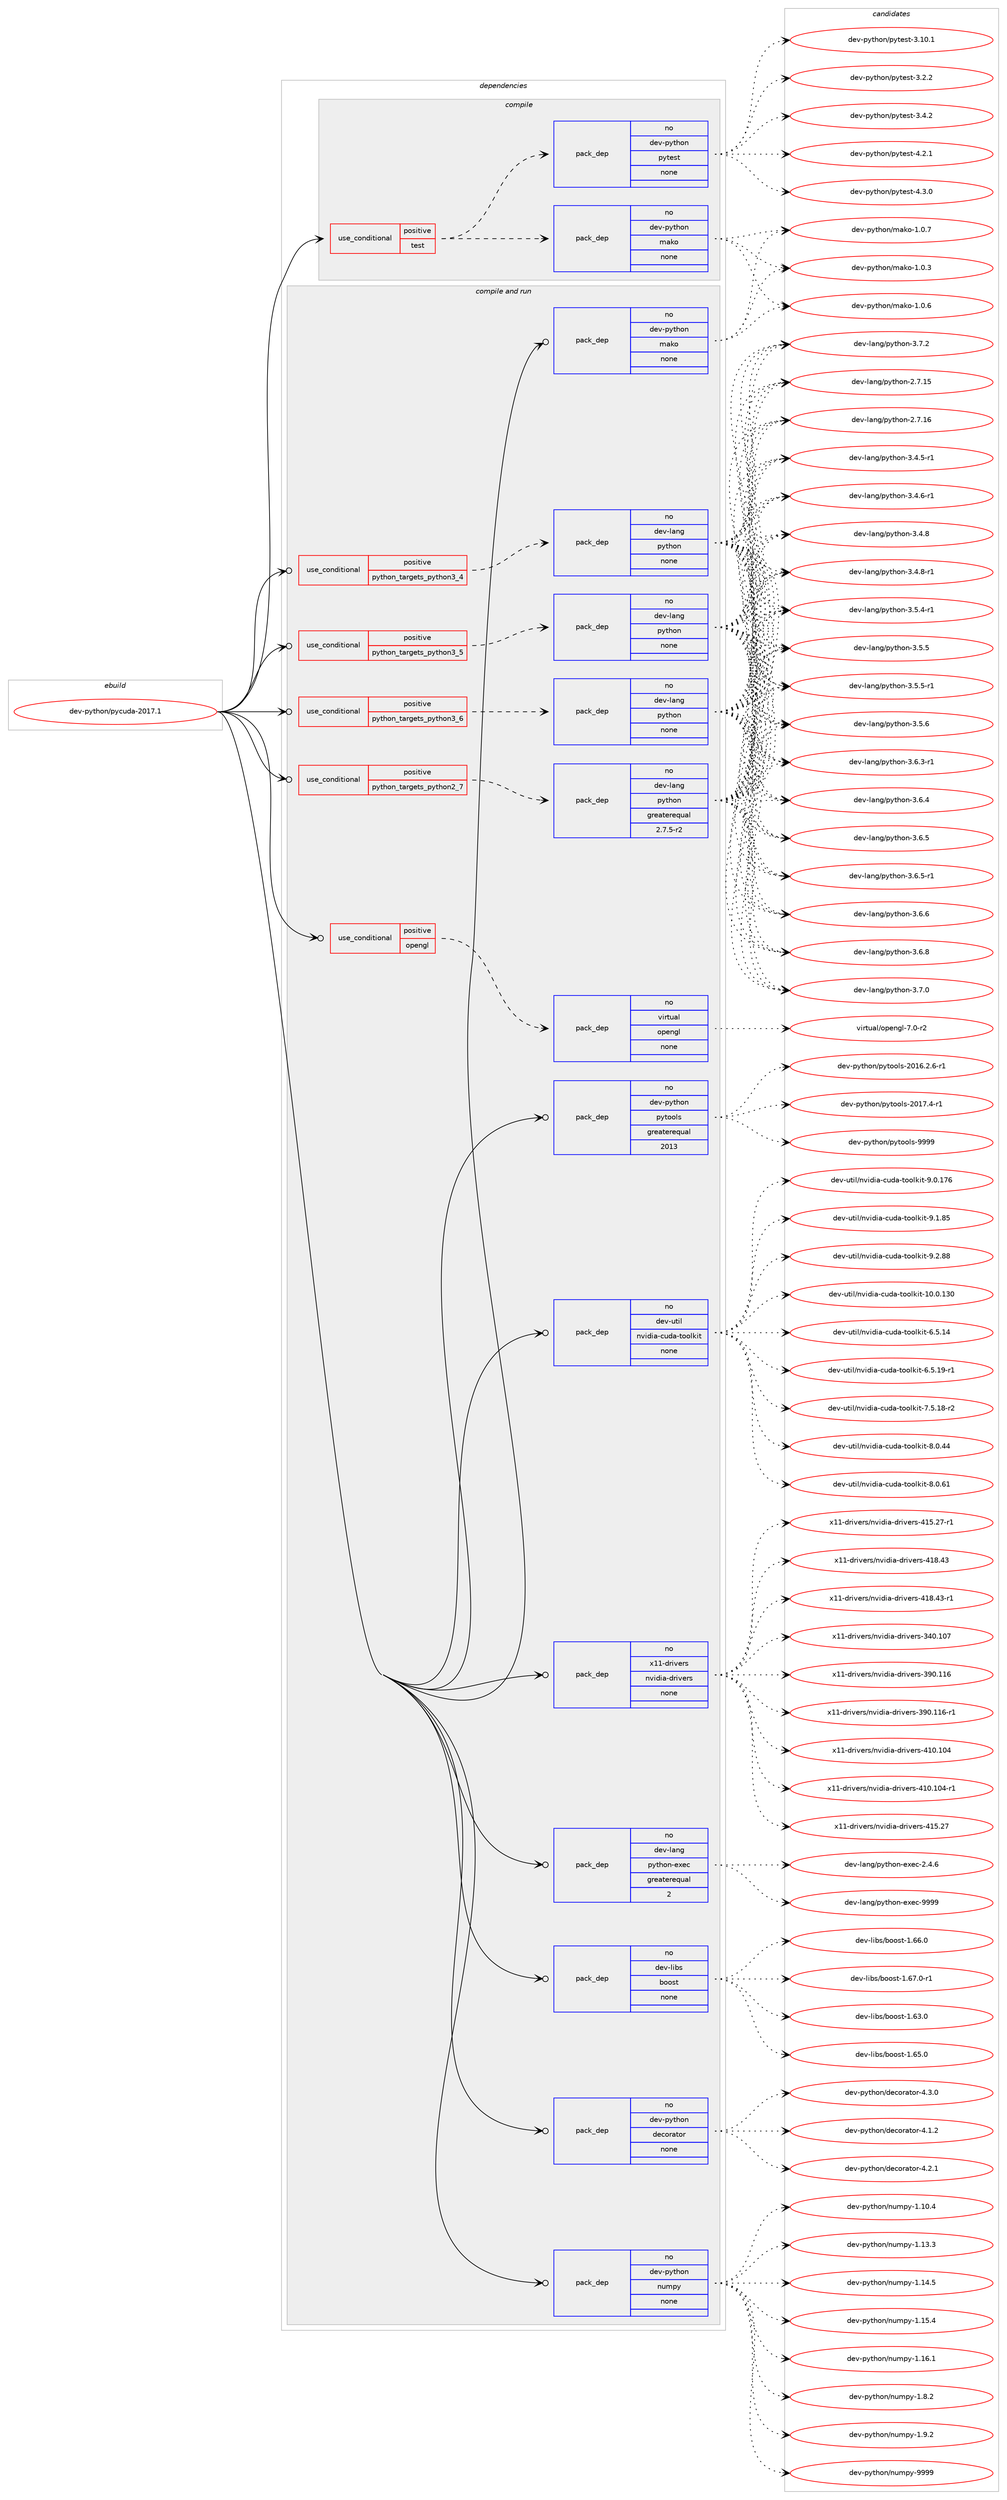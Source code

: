 digraph prolog {

# *************
# Graph options
# *************

newrank=true;
concentrate=true;
compound=true;
graph [rankdir=LR,fontname=Helvetica,fontsize=10,ranksep=1.5];#, ranksep=2.5, nodesep=0.2];
edge  [arrowhead=vee];
node  [fontname=Helvetica,fontsize=10];

# **********
# The ebuild
# **********

subgraph cluster_leftcol {
color=gray;
rank=same;
label=<<i>ebuild</i>>;
id [label="dev-python/pycuda-2017.1", color=red, width=4, href="../dev-python/pycuda-2017.1.svg"];
}

# ****************
# The dependencies
# ****************

subgraph cluster_midcol {
color=gray;
label=<<i>dependencies</i>>;
subgraph cluster_compile {
fillcolor="#eeeeee";
style=filled;
label=<<i>compile</i>>;
subgraph cond380508 {
dependency1428457 [label=<<TABLE BORDER="0" CELLBORDER="1" CELLSPACING="0" CELLPADDING="4"><TR><TD ROWSPAN="3" CELLPADDING="10">use_conditional</TD></TR><TR><TD>positive</TD></TR><TR><TD>test</TD></TR></TABLE>>, shape=none, color=red];
subgraph pack1024635 {
dependency1428458 [label=<<TABLE BORDER="0" CELLBORDER="1" CELLSPACING="0" CELLPADDING="4" WIDTH="220"><TR><TD ROWSPAN="6" CELLPADDING="30">pack_dep</TD></TR><TR><TD WIDTH="110">no</TD></TR><TR><TD>dev-python</TD></TR><TR><TD>mako</TD></TR><TR><TD>none</TD></TR><TR><TD></TD></TR></TABLE>>, shape=none, color=blue];
}
dependency1428457:e -> dependency1428458:w [weight=20,style="dashed",arrowhead="vee"];
subgraph pack1024636 {
dependency1428459 [label=<<TABLE BORDER="0" CELLBORDER="1" CELLSPACING="0" CELLPADDING="4" WIDTH="220"><TR><TD ROWSPAN="6" CELLPADDING="30">pack_dep</TD></TR><TR><TD WIDTH="110">no</TD></TR><TR><TD>dev-python</TD></TR><TR><TD>pytest</TD></TR><TR><TD>none</TD></TR><TR><TD></TD></TR></TABLE>>, shape=none, color=blue];
}
dependency1428457:e -> dependency1428459:w [weight=20,style="dashed",arrowhead="vee"];
}
id:e -> dependency1428457:w [weight=20,style="solid",arrowhead="vee"];
}
subgraph cluster_compileandrun {
fillcolor="#eeeeee";
style=filled;
label=<<i>compile and run</i>>;
subgraph cond380509 {
dependency1428460 [label=<<TABLE BORDER="0" CELLBORDER="1" CELLSPACING="0" CELLPADDING="4"><TR><TD ROWSPAN="3" CELLPADDING="10">use_conditional</TD></TR><TR><TD>positive</TD></TR><TR><TD>opengl</TD></TR></TABLE>>, shape=none, color=red];
subgraph pack1024637 {
dependency1428461 [label=<<TABLE BORDER="0" CELLBORDER="1" CELLSPACING="0" CELLPADDING="4" WIDTH="220"><TR><TD ROWSPAN="6" CELLPADDING="30">pack_dep</TD></TR><TR><TD WIDTH="110">no</TD></TR><TR><TD>virtual</TD></TR><TR><TD>opengl</TD></TR><TR><TD>none</TD></TR><TR><TD></TD></TR></TABLE>>, shape=none, color=blue];
}
dependency1428460:e -> dependency1428461:w [weight=20,style="dashed",arrowhead="vee"];
}
id:e -> dependency1428460:w [weight=20,style="solid",arrowhead="odotvee"];
subgraph cond380510 {
dependency1428462 [label=<<TABLE BORDER="0" CELLBORDER="1" CELLSPACING="0" CELLPADDING="4"><TR><TD ROWSPAN="3" CELLPADDING="10">use_conditional</TD></TR><TR><TD>positive</TD></TR><TR><TD>python_targets_python2_7</TD></TR></TABLE>>, shape=none, color=red];
subgraph pack1024638 {
dependency1428463 [label=<<TABLE BORDER="0" CELLBORDER="1" CELLSPACING="0" CELLPADDING="4" WIDTH="220"><TR><TD ROWSPAN="6" CELLPADDING="30">pack_dep</TD></TR><TR><TD WIDTH="110">no</TD></TR><TR><TD>dev-lang</TD></TR><TR><TD>python</TD></TR><TR><TD>greaterequal</TD></TR><TR><TD>2.7.5-r2</TD></TR></TABLE>>, shape=none, color=blue];
}
dependency1428462:e -> dependency1428463:w [weight=20,style="dashed",arrowhead="vee"];
}
id:e -> dependency1428462:w [weight=20,style="solid",arrowhead="odotvee"];
subgraph cond380511 {
dependency1428464 [label=<<TABLE BORDER="0" CELLBORDER="1" CELLSPACING="0" CELLPADDING="4"><TR><TD ROWSPAN="3" CELLPADDING="10">use_conditional</TD></TR><TR><TD>positive</TD></TR><TR><TD>python_targets_python3_4</TD></TR></TABLE>>, shape=none, color=red];
subgraph pack1024639 {
dependency1428465 [label=<<TABLE BORDER="0" CELLBORDER="1" CELLSPACING="0" CELLPADDING="4" WIDTH="220"><TR><TD ROWSPAN="6" CELLPADDING="30">pack_dep</TD></TR><TR><TD WIDTH="110">no</TD></TR><TR><TD>dev-lang</TD></TR><TR><TD>python</TD></TR><TR><TD>none</TD></TR><TR><TD></TD></TR></TABLE>>, shape=none, color=blue];
}
dependency1428464:e -> dependency1428465:w [weight=20,style="dashed",arrowhead="vee"];
}
id:e -> dependency1428464:w [weight=20,style="solid",arrowhead="odotvee"];
subgraph cond380512 {
dependency1428466 [label=<<TABLE BORDER="0" CELLBORDER="1" CELLSPACING="0" CELLPADDING="4"><TR><TD ROWSPAN="3" CELLPADDING="10">use_conditional</TD></TR><TR><TD>positive</TD></TR><TR><TD>python_targets_python3_5</TD></TR></TABLE>>, shape=none, color=red];
subgraph pack1024640 {
dependency1428467 [label=<<TABLE BORDER="0" CELLBORDER="1" CELLSPACING="0" CELLPADDING="4" WIDTH="220"><TR><TD ROWSPAN="6" CELLPADDING="30">pack_dep</TD></TR><TR><TD WIDTH="110">no</TD></TR><TR><TD>dev-lang</TD></TR><TR><TD>python</TD></TR><TR><TD>none</TD></TR><TR><TD></TD></TR></TABLE>>, shape=none, color=blue];
}
dependency1428466:e -> dependency1428467:w [weight=20,style="dashed",arrowhead="vee"];
}
id:e -> dependency1428466:w [weight=20,style="solid",arrowhead="odotvee"];
subgraph cond380513 {
dependency1428468 [label=<<TABLE BORDER="0" CELLBORDER="1" CELLSPACING="0" CELLPADDING="4"><TR><TD ROWSPAN="3" CELLPADDING="10">use_conditional</TD></TR><TR><TD>positive</TD></TR><TR><TD>python_targets_python3_6</TD></TR></TABLE>>, shape=none, color=red];
subgraph pack1024641 {
dependency1428469 [label=<<TABLE BORDER="0" CELLBORDER="1" CELLSPACING="0" CELLPADDING="4" WIDTH="220"><TR><TD ROWSPAN="6" CELLPADDING="30">pack_dep</TD></TR><TR><TD WIDTH="110">no</TD></TR><TR><TD>dev-lang</TD></TR><TR><TD>python</TD></TR><TR><TD>none</TD></TR><TR><TD></TD></TR></TABLE>>, shape=none, color=blue];
}
dependency1428468:e -> dependency1428469:w [weight=20,style="dashed",arrowhead="vee"];
}
id:e -> dependency1428468:w [weight=20,style="solid",arrowhead="odotvee"];
subgraph pack1024642 {
dependency1428470 [label=<<TABLE BORDER="0" CELLBORDER="1" CELLSPACING="0" CELLPADDING="4" WIDTH="220"><TR><TD ROWSPAN="6" CELLPADDING="30">pack_dep</TD></TR><TR><TD WIDTH="110">no</TD></TR><TR><TD>dev-lang</TD></TR><TR><TD>python-exec</TD></TR><TR><TD>greaterequal</TD></TR><TR><TD>2</TD></TR></TABLE>>, shape=none, color=blue];
}
id:e -> dependency1428470:w [weight=20,style="solid",arrowhead="odotvee"];
subgraph pack1024643 {
dependency1428471 [label=<<TABLE BORDER="0" CELLBORDER="1" CELLSPACING="0" CELLPADDING="4" WIDTH="220"><TR><TD ROWSPAN="6" CELLPADDING="30">pack_dep</TD></TR><TR><TD WIDTH="110">no</TD></TR><TR><TD>dev-libs</TD></TR><TR><TD>boost</TD></TR><TR><TD>none</TD></TR><TR><TD></TD></TR></TABLE>>, shape=none, color=blue];
}
id:e -> dependency1428471:w [weight=20,style="solid",arrowhead="odotvee"];
subgraph pack1024644 {
dependency1428472 [label=<<TABLE BORDER="0" CELLBORDER="1" CELLSPACING="0" CELLPADDING="4" WIDTH="220"><TR><TD ROWSPAN="6" CELLPADDING="30">pack_dep</TD></TR><TR><TD WIDTH="110">no</TD></TR><TR><TD>dev-python</TD></TR><TR><TD>decorator</TD></TR><TR><TD>none</TD></TR><TR><TD></TD></TR></TABLE>>, shape=none, color=blue];
}
id:e -> dependency1428472:w [weight=20,style="solid",arrowhead="odotvee"];
subgraph pack1024645 {
dependency1428473 [label=<<TABLE BORDER="0" CELLBORDER="1" CELLSPACING="0" CELLPADDING="4" WIDTH="220"><TR><TD ROWSPAN="6" CELLPADDING="30">pack_dep</TD></TR><TR><TD WIDTH="110">no</TD></TR><TR><TD>dev-python</TD></TR><TR><TD>mako</TD></TR><TR><TD>none</TD></TR><TR><TD></TD></TR></TABLE>>, shape=none, color=blue];
}
id:e -> dependency1428473:w [weight=20,style="solid",arrowhead="odotvee"];
subgraph pack1024646 {
dependency1428474 [label=<<TABLE BORDER="0" CELLBORDER="1" CELLSPACING="0" CELLPADDING="4" WIDTH="220"><TR><TD ROWSPAN="6" CELLPADDING="30">pack_dep</TD></TR><TR><TD WIDTH="110">no</TD></TR><TR><TD>dev-python</TD></TR><TR><TD>numpy</TD></TR><TR><TD>none</TD></TR><TR><TD></TD></TR></TABLE>>, shape=none, color=blue];
}
id:e -> dependency1428474:w [weight=20,style="solid",arrowhead="odotvee"];
subgraph pack1024647 {
dependency1428475 [label=<<TABLE BORDER="0" CELLBORDER="1" CELLSPACING="0" CELLPADDING="4" WIDTH="220"><TR><TD ROWSPAN="6" CELLPADDING="30">pack_dep</TD></TR><TR><TD WIDTH="110">no</TD></TR><TR><TD>dev-python</TD></TR><TR><TD>pytools</TD></TR><TR><TD>greaterequal</TD></TR><TR><TD>2013</TD></TR></TABLE>>, shape=none, color=blue];
}
id:e -> dependency1428475:w [weight=20,style="solid",arrowhead="odotvee"];
subgraph pack1024648 {
dependency1428476 [label=<<TABLE BORDER="0" CELLBORDER="1" CELLSPACING="0" CELLPADDING="4" WIDTH="220"><TR><TD ROWSPAN="6" CELLPADDING="30">pack_dep</TD></TR><TR><TD WIDTH="110">no</TD></TR><TR><TD>dev-util</TD></TR><TR><TD>nvidia-cuda-toolkit</TD></TR><TR><TD>none</TD></TR><TR><TD></TD></TR></TABLE>>, shape=none, color=blue];
}
id:e -> dependency1428476:w [weight=20,style="solid",arrowhead="odotvee"];
subgraph pack1024649 {
dependency1428477 [label=<<TABLE BORDER="0" CELLBORDER="1" CELLSPACING="0" CELLPADDING="4" WIDTH="220"><TR><TD ROWSPAN="6" CELLPADDING="30">pack_dep</TD></TR><TR><TD WIDTH="110">no</TD></TR><TR><TD>x11-drivers</TD></TR><TR><TD>nvidia-drivers</TD></TR><TR><TD>none</TD></TR><TR><TD></TD></TR></TABLE>>, shape=none, color=blue];
}
id:e -> dependency1428477:w [weight=20,style="solid",arrowhead="odotvee"];
}
subgraph cluster_run {
fillcolor="#eeeeee";
style=filled;
label=<<i>run</i>>;
}
}

# **************
# The candidates
# **************

subgraph cluster_choices {
rank=same;
color=gray;
label=<<i>candidates</i>>;

subgraph choice1024635 {
color=black;
nodesep=1;
choice100101118451121211161041111104710997107111454946484651 [label="dev-python/mako-1.0.3", color=red, width=4,href="../dev-python/mako-1.0.3.svg"];
choice100101118451121211161041111104710997107111454946484654 [label="dev-python/mako-1.0.6", color=red, width=4,href="../dev-python/mako-1.0.6.svg"];
choice100101118451121211161041111104710997107111454946484655 [label="dev-python/mako-1.0.7", color=red, width=4,href="../dev-python/mako-1.0.7.svg"];
dependency1428458:e -> choice100101118451121211161041111104710997107111454946484651:w [style=dotted,weight="100"];
dependency1428458:e -> choice100101118451121211161041111104710997107111454946484654:w [style=dotted,weight="100"];
dependency1428458:e -> choice100101118451121211161041111104710997107111454946484655:w [style=dotted,weight="100"];
}
subgraph choice1024636 {
color=black;
nodesep=1;
choice100101118451121211161041111104711212111610111511645514649484649 [label="dev-python/pytest-3.10.1", color=red, width=4,href="../dev-python/pytest-3.10.1.svg"];
choice1001011184511212111610411111047112121116101115116455146504650 [label="dev-python/pytest-3.2.2", color=red, width=4,href="../dev-python/pytest-3.2.2.svg"];
choice1001011184511212111610411111047112121116101115116455146524650 [label="dev-python/pytest-3.4.2", color=red, width=4,href="../dev-python/pytest-3.4.2.svg"];
choice1001011184511212111610411111047112121116101115116455246504649 [label="dev-python/pytest-4.2.1", color=red, width=4,href="../dev-python/pytest-4.2.1.svg"];
choice1001011184511212111610411111047112121116101115116455246514648 [label="dev-python/pytest-4.3.0", color=red, width=4,href="../dev-python/pytest-4.3.0.svg"];
dependency1428459:e -> choice100101118451121211161041111104711212111610111511645514649484649:w [style=dotted,weight="100"];
dependency1428459:e -> choice1001011184511212111610411111047112121116101115116455146504650:w [style=dotted,weight="100"];
dependency1428459:e -> choice1001011184511212111610411111047112121116101115116455146524650:w [style=dotted,weight="100"];
dependency1428459:e -> choice1001011184511212111610411111047112121116101115116455246504649:w [style=dotted,weight="100"];
dependency1428459:e -> choice1001011184511212111610411111047112121116101115116455246514648:w [style=dotted,weight="100"];
}
subgraph choice1024637 {
color=black;
nodesep=1;
choice1181051141161179710847111112101110103108455546484511450 [label="virtual/opengl-7.0-r2", color=red, width=4,href="../virtual/opengl-7.0-r2.svg"];
dependency1428461:e -> choice1181051141161179710847111112101110103108455546484511450:w [style=dotted,weight="100"];
}
subgraph choice1024638 {
color=black;
nodesep=1;
choice10010111845108971101034711212111610411111045504655464953 [label="dev-lang/python-2.7.15", color=red, width=4,href="../dev-lang/python-2.7.15.svg"];
choice10010111845108971101034711212111610411111045504655464954 [label="dev-lang/python-2.7.16", color=red, width=4,href="../dev-lang/python-2.7.16.svg"];
choice1001011184510897110103471121211161041111104551465246534511449 [label="dev-lang/python-3.4.5-r1", color=red, width=4,href="../dev-lang/python-3.4.5-r1.svg"];
choice1001011184510897110103471121211161041111104551465246544511449 [label="dev-lang/python-3.4.6-r1", color=red, width=4,href="../dev-lang/python-3.4.6-r1.svg"];
choice100101118451089711010347112121116104111110455146524656 [label="dev-lang/python-3.4.8", color=red, width=4,href="../dev-lang/python-3.4.8.svg"];
choice1001011184510897110103471121211161041111104551465246564511449 [label="dev-lang/python-3.4.8-r1", color=red, width=4,href="../dev-lang/python-3.4.8-r1.svg"];
choice1001011184510897110103471121211161041111104551465346524511449 [label="dev-lang/python-3.5.4-r1", color=red, width=4,href="../dev-lang/python-3.5.4-r1.svg"];
choice100101118451089711010347112121116104111110455146534653 [label="dev-lang/python-3.5.5", color=red, width=4,href="../dev-lang/python-3.5.5.svg"];
choice1001011184510897110103471121211161041111104551465346534511449 [label="dev-lang/python-3.5.5-r1", color=red, width=4,href="../dev-lang/python-3.5.5-r1.svg"];
choice100101118451089711010347112121116104111110455146534654 [label="dev-lang/python-3.5.6", color=red, width=4,href="../dev-lang/python-3.5.6.svg"];
choice1001011184510897110103471121211161041111104551465446514511449 [label="dev-lang/python-3.6.3-r1", color=red, width=4,href="../dev-lang/python-3.6.3-r1.svg"];
choice100101118451089711010347112121116104111110455146544652 [label="dev-lang/python-3.6.4", color=red, width=4,href="../dev-lang/python-3.6.4.svg"];
choice100101118451089711010347112121116104111110455146544653 [label="dev-lang/python-3.6.5", color=red, width=4,href="../dev-lang/python-3.6.5.svg"];
choice1001011184510897110103471121211161041111104551465446534511449 [label="dev-lang/python-3.6.5-r1", color=red, width=4,href="../dev-lang/python-3.6.5-r1.svg"];
choice100101118451089711010347112121116104111110455146544654 [label="dev-lang/python-3.6.6", color=red, width=4,href="../dev-lang/python-3.6.6.svg"];
choice100101118451089711010347112121116104111110455146544656 [label="dev-lang/python-3.6.8", color=red, width=4,href="../dev-lang/python-3.6.8.svg"];
choice100101118451089711010347112121116104111110455146554648 [label="dev-lang/python-3.7.0", color=red, width=4,href="../dev-lang/python-3.7.0.svg"];
choice100101118451089711010347112121116104111110455146554650 [label="dev-lang/python-3.7.2", color=red, width=4,href="../dev-lang/python-3.7.2.svg"];
dependency1428463:e -> choice10010111845108971101034711212111610411111045504655464953:w [style=dotted,weight="100"];
dependency1428463:e -> choice10010111845108971101034711212111610411111045504655464954:w [style=dotted,weight="100"];
dependency1428463:e -> choice1001011184510897110103471121211161041111104551465246534511449:w [style=dotted,weight="100"];
dependency1428463:e -> choice1001011184510897110103471121211161041111104551465246544511449:w [style=dotted,weight="100"];
dependency1428463:e -> choice100101118451089711010347112121116104111110455146524656:w [style=dotted,weight="100"];
dependency1428463:e -> choice1001011184510897110103471121211161041111104551465246564511449:w [style=dotted,weight="100"];
dependency1428463:e -> choice1001011184510897110103471121211161041111104551465346524511449:w [style=dotted,weight="100"];
dependency1428463:e -> choice100101118451089711010347112121116104111110455146534653:w [style=dotted,weight="100"];
dependency1428463:e -> choice1001011184510897110103471121211161041111104551465346534511449:w [style=dotted,weight="100"];
dependency1428463:e -> choice100101118451089711010347112121116104111110455146534654:w [style=dotted,weight="100"];
dependency1428463:e -> choice1001011184510897110103471121211161041111104551465446514511449:w [style=dotted,weight="100"];
dependency1428463:e -> choice100101118451089711010347112121116104111110455146544652:w [style=dotted,weight="100"];
dependency1428463:e -> choice100101118451089711010347112121116104111110455146544653:w [style=dotted,weight="100"];
dependency1428463:e -> choice1001011184510897110103471121211161041111104551465446534511449:w [style=dotted,weight="100"];
dependency1428463:e -> choice100101118451089711010347112121116104111110455146544654:w [style=dotted,weight="100"];
dependency1428463:e -> choice100101118451089711010347112121116104111110455146544656:w [style=dotted,weight="100"];
dependency1428463:e -> choice100101118451089711010347112121116104111110455146554648:w [style=dotted,weight="100"];
dependency1428463:e -> choice100101118451089711010347112121116104111110455146554650:w [style=dotted,weight="100"];
}
subgraph choice1024639 {
color=black;
nodesep=1;
choice10010111845108971101034711212111610411111045504655464953 [label="dev-lang/python-2.7.15", color=red, width=4,href="../dev-lang/python-2.7.15.svg"];
choice10010111845108971101034711212111610411111045504655464954 [label="dev-lang/python-2.7.16", color=red, width=4,href="../dev-lang/python-2.7.16.svg"];
choice1001011184510897110103471121211161041111104551465246534511449 [label="dev-lang/python-3.4.5-r1", color=red, width=4,href="../dev-lang/python-3.4.5-r1.svg"];
choice1001011184510897110103471121211161041111104551465246544511449 [label="dev-lang/python-3.4.6-r1", color=red, width=4,href="../dev-lang/python-3.4.6-r1.svg"];
choice100101118451089711010347112121116104111110455146524656 [label="dev-lang/python-3.4.8", color=red, width=4,href="../dev-lang/python-3.4.8.svg"];
choice1001011184510897110103471121211161041111104551465246564511449 [label="dev-lang/python-3.4.8-r1", color=red, width=4,href="../dev-lang/python-3.4.8-r1.svg"];
choice1001011184510897110103471121211161041111104551465346524511449 [label="dev-lang/python-3.5.4-r1", color=red, width=4,href="../dev-lang/python-3.5.4-r1.svg"];
choice100101118451089711010347112121116104111110455146534653 [label="dev-lang/python-3.5.5", color=red, width=4,href="../dev-lang/python-3.5.5.svg"];
choice1001011184510897110103471121211161041111104551465346534511449 [label="dev-lang/python-3.5.5-r1", color=red, width=4,href="../dev-lang/python-3.5.5-r1.svg"];
choice100101118451089711010347112121116104111110455146534654 [label="dev-lang/python-3.5.6", color=red, width=4,href="../dev-lang/python-3.5.6.svg"];
choice1001011184510897110103471121211161041111104551465446514511449 [label="dev-lang/python-3.6.3-r1", color=red, width=4,href="../dev-lang/python-3.6.3-r1.svg"];
choice100101118451089711010347112121116104111110455146544652 [label="dev-lang/python-3.6.4", color=red, width=4,href="../dev-lang/python-3.6.4.svg"];
choice100101118451089711010347112121116104111110455146544653 [label="dev-lang/python-3.6.5", color=red, width=4,href="../dev-lang/python-3.6.5.svg"];
choice1001011184510897110103471121211161041111104551465446534511449 [label="dev-lang/python-3.6.5-r1", color=red, width=4,href="../dev-lang/python-3.6.5-r1.svg"];
choice100101118451089711010347112121116104111110455146544654 [label="dev-lang/python-3.6.6", color=red, width=4,href="../dev-lang/python-3.6.6.svg"];
choice100101118451089711010347112121116104111110455146544656 [label="dev-lang/python-3.6.8", color=red, width=4,href="../dev-lang/python-3.6.8.svg"];
choice100101118451089711010347112121116104111110455146554648 [label="dev-lang/python-3.7.0", color=red, width=4,href="../dev-lang/python-3.7.0.svg"];
choice100101118451089711010347112121116104111110455146554650 [label="dev-lang/python-3.7.2", color=red, width=4,href="../dev-lang/python-3.7.2.svg"];
dependency1428465:e -> choice10010111845108971101034711212111610411111045504655464953:w [style=dotted,weight="100"];
dependency1428465:e -> choice10010111845108971101034711212111610411111045504655464954:w [style=dotted,weight="100"];
dependency1428465:e -> choice1001011184510897110103471121211161041111104551465246534511449:w [style=dotted,weight="100"];
dependency1428465:e -> choice1001011184510897110103471121211161041111104551465246544511449:w [style=dotted,weight="100"];
dependency1428465:e -> choice100101118451089711010347112121116104111110455146524656:w [style=dotted,weight="100"];
dependency1428465:e -> choice1001011184510897110103471121211161041111104551465246564511449:w [style=dotted,weight="100"];
dependency1428465:e -> choice1001011184510897110103471121211161041111104551465346524511449:w [style=dotted,weight="100"];
dependency1428465:e -> choice100101118451089711010347112121116104111110455146534653:w [style=dotted,weight="100"];
dependency1428465:e -> choice1001011184510897110103471121211161041111104551465346534511449:w [style=dotted,weight="100"];
dependency1428465:e -> choice100101118451089711010347112121116104111110455146534654:w [style=dotted,weight="100"];
dependency1428465:e -> choice1001011184510897110103471121211161041111104551465446514511449:w [style=dotted,weight="100"];
dependency1428465:e -> choice100101118451089711010347112121116104111110455146544652:w [style=dotted,weight="100"];
dependency1428465:e -> choice100101118451089711010347112121116104111110455146544653:w [style=dotted,weight="100"];
dependency1428465:e -> choice1001011184510897110103471121211161041111104551465446534511449:w [style=dotted,weight="100"];
dependency1428465:e -> choice100101118451089711010347112121116104111110455146544654:w [style=dotted,weight="100"];
dependency1428465:e -> choice100101118451089711010347112121116104111110455146544656:w [style=dotted,weight="100"];
dependency1428465:e -> choice100101118451089711010347112121116104111110455146554648:w [style=dotted,weight="100"];
dependency1428465:e -> choice100101118451089711010347112121116104111110455146554650:w [style=dotted,weight="100"];
}
subgraph choice1024640 {
color=black;
nodesep=1;
choice10010111845108971101034711212111610411111045504655464953 [label="dev-lang/python-2.7.15", color=red, width=4,href="../dev-lang/python-2.7.15.svg"];
choice10010111845108971101034711212111610411111045504655464954 [label="dev-lang/python-2.7.16", color=red, width=4,href="../dev-lang/python-2.7.16.svg"];
choice1001011184510897110103471121211161041111104551465246534511449 [label="dev-lang/python-3.4.5-r1", color=red, width=4,href="../dev-lang/python-3.4.5-r1.svg"];
choice1001011184510897110103471121211161041111104551465246544511449 [label="dev-lang/python-3.4.6-r1", color=red, width=4,href="../dev-lang/python-3.4.6-r1.svg"];
choice100101118451089711010347112121116104111110455146524656 [label="dev-lang/python-3.4.8", color=red, width=4,href="../dev-lang/python-3.4.8.svg"];
choice1001011184510897110103471121211161041111104551465246564511449 [label="dev-lang/python-3.4.8-r1", color=red, width=4,href="../dev-lang/python-3.4.8-r1.svg"];
choice1001011184510897110103471121211161041111104551465346524511449 [label="dev-lang/python-3.5.4-r1", color=red, width=4,href="../dev-lang/python-3.5.4-r1.svg"];
choice100101118451089711010347112121116104111110455146534653 [label="dev-lang/python-3.5.5", color=red, width=4,href="../dev-lang/python-3.5.5.svg"];
choice1001011184510897110103471121211161041111104551465346534511449 [label="dev-lang/python-3.5.5-r1", color=red, width=4,href="../dev-lang/python-3.5.5-r1.svg"];
choice100101118451089711010347112121116104111110455146534654 [label="dev-lang/python-3.5.6", color=red, width=4,href="../dev-lang/python-3.5.6.svg"];
choice1001011184510897110103471121211161041111104551465446514511449 [label="dev-lang/python-3.6.3-r1", color=red, width=4,href="../dev-lang/python-3.6.3-r1.svg"];
choice100101118451089711010347112121116104111110455146544652 [label="dev-lang/python-3.6.4", color=red, width=4,href="../dev-lang/python-3.6.4.svg"];
choice100101118451089711010347112121116104111110455146544653 [label="dev-lang/python-3.6.5", color=red, width=4,href="../dev-lang/python-3.6.5.svg"];
choice1001011184510897110103471121211161041111104551465446534511449 [label="dev-lang/python-3.6.5-r1", color=red, width=4,href="../dev-lang/python-3.6.5-r1.svg"];
choice100101118451089711010347112121116104111110455146544654 [label="dev-lang/python-3.6.6", color=red, width=4,href="../dev-lang/python-3.6.6.svg"];
choice100101118451089711010347112121116104111110455146544656 [label="dev-lang/python-3.6.8", color=red, width=4,href="../dev-lang/python-3.6.8.svg"];
choice100101118451089711010347112121116104111110455146554648 [label="dev-lang/python-3.7.0", color=red, width=4,href="../dev-lang/python-3.7.0.svg"];
choice100101118451089711010347112121116104111110455146554650 [label="dev-lang/python-3.7.2", color=red, width=4,href="../dev-lang/python-3.7.2.svg"];
dependency1428467:e -> choice10010111845108971101034711212111610411111045504655464953:w [style=dotted,weight="100"];
dependency1428467:e -> choice10010111845108971101034711212111610411111045504655464954:w [style=dotted,weight="100"];
dependency1428467:e -> choice1001011184510897110103471121211161041111104551465246534511449:w [style=dotted,weight="100"];
dependency1428467:e -> choice1001011184510897110103471121211161041111104551465246544511449:w [style=dotted,weight="100"];
dependency1428467:e -> choice100101118451089711010347112121116104111110455146524656:w [style=dotted,weight="100"];
dependency1428467:e -> choice1001011184510897110103471121211161041111104551465246564511449:w [style=dotted,weight="100"];
dependency1428467:e -> choice1001011184510897110103471121211161041111104551465346524511449:w [style=dotted,weight="100"];
dependency1428467:e -> choice100101118451089711010347112121116104111110455146534653:w [style=dotted,weight="100"];
dependency1428467:e -> choice1001011184510897110103471121211161041111104551465346534511449:w [style=dotted,weight="100"];
dependency1428467:e -> choice100101118451089711010347112121116104111110455146534654:w [style=dotted,weight="100"];
dependency1428467:e -> choice1001011184510897110103471121211161041111104551465446514511449:w [style=dotted,weight="100"];
dependency1428467:e -> choice100101118451089711010347112121116104111110455146544652:w [style=dotted,weight="100"];
dependency1428467:e -> choice100101118451089711010347112121116104111110455146544653:w [style=dotted,weight="100"];
dependency1428467:e -> choice1001011184510897110103471121211161041111104551465446534511449:w [style=dotted,weight="100"];
dependency1428467:e -> choice100101118451089711010347112121116104111110455146544654:w [style=dotted,weight="100"];
dependency1428467:e -> choice100101118451089711010347112121116104111110455146544656:w [style=dotted,weight="100"];
dependency1428467:e -> choice100101118451089711010347112121116104111110455146554648:w [style=dotted,weight="100"];
dependency1428467:e -> choice100101118451089711010347112121116104111110455146554650:w [style=dotted,weight="100"];
}
subgraph choice1024641 {
color=black;
nodesep=1;
choice10010111845108971101034711212111610411111045504655464953 [label="dev-lang/python-2.7.15", color=red, width=4,href="../dev-lang/python-2.7.15.svg"];
choice10010111845108971101034711212111610411111045504655464954 [label="dev-lang/python-2.7.16", color=red, width=4,href="../dev-lang/python-2.7.16.svg"];
choice1001011184510897110103471121211161041111104551465246534511449 [label="dev-lang/python-3.4.5-r1", color=red, width=4,href="../dev-lang/python-3.4.5-r1.svg"];
choice1001011184510897110103471121211161041111104551465246544511449 [label="dev-lang/python-3.4.6-r1", color=red, width=4,href="../dev-lang/python-3.4.6-r1.svg"];
choice100101118451089711010347112121116104111110455146524656 [label="dev-lang/python-3.4.8", color=red, width=4,href="../dev-lang/python-3.4.8.svg"];
choice1001011184510897110103471121211161041111104551465246564511449 [label="dev-lang/python-3.4.8-r1", color=red, width=4,href="../dev-lang/python-3.4.8-r1.svg"];
choice1001011184510897110103471121211161041111104551465346524511449 [label="dev-lang/python-3.5.4-r1", color=red, width=4,href="../dev-lang/python-3.5.4-r1.svg"];
choice100101118451089711010347112121116104111110455146534653 [label="dev-lang/python-3.5.5", color=red, width=4,href="../dev-lang/python-3.5.5.svg"];
choice1001011184510897110103471121211161041111104551465346534511449 [label="dev-lang/python-3.5.5-r1", color=red, width=4,href="../dev-lang/python-3.5.5-r1.svg"];
choice100101118451089711010347112121116104111110455146534654 [label="dev-lang/python-3.5.6", color=red, width=4,href="../dev-lang/python-3.5.6.svg"];
choice1001011184510897110103471121211161041111104551465446514511449 [label="dev-lang/python-3.6.3-r1", color=red, width=4,href="../dev-lang/python-3.6.3-r1.svg"];
choice100101118451089711010347112121116104111110455146544652 [label="dev-lang/python-3.6.4", color=red, width=4,href="../dev-lang/python-3.6.4.svg"];
choice100101118451089711010347112121116104111110455146544653 [label="dev-lang/python-3.6.5", color=red, width=4,href="../dev-lang/python-3.6.5.svg"];
choice1001011184510897110103471121211161041111104551465446534511449 [label="dev-lang/python-3.6.5-r1", color=red, width=4,href="../dev-lang/python-3.6.5-r1.svg"];
choice100101118451089711010347112121116104111110455146544654 [label="dev-lang/python-3.6.6", color=red, width=4,href="../dev-lang/python-3.6.6.svg"];
choice100101118451089711010347112121116104111110455146544656 [label="dev-lang/python-3.6.8", color=red, width=4,href="../dev-lang/python-3.6.8.svg"];
choice100101118451089711010347112121116104111110455146554648 [label="dev-lang/python-3.7.0", color=red, width=4,href="../dev-lang/python-3.7.0.svg"];
choice100101118451089711010347112121116104111110455146554650 [label="dev-lang/python-3.7.2", color=red, width=4,href="../dev-lang/python-3.7.2.svg"];
dependency1428469:e -> choice10010111845108971101034711212111610411111045504655464953:w [style=dotted,weight="100"];
dependency1428469:e -> choice10010111845108971101034711212111610411111045504655464954:w [style=dotted,weight="100"];
dependency1428469:e -> choice1001011184510897110103471121211161041111104551465246534511449:w [style=dotted,weight="100"];
dependency1428469:e -> choice1001011184510897110103471121211161041111104551465246544511449:w [style=dotted,weight="100"];
dependency1428469:e -> choice100101118451089711010347112121116104111110455146524656:w [style=dotted,weight="100"];
dependency1428469:e -> choice1001011184510897110103471121211161041111104551465246564511449:w [style=dotted,weight="100"];
dependency1428469:e -> choice1001011184510897110103471121211161041111104551465346524511449:w [style=dotted,weight="100"];
dependency1428469:e -> choice100101118451089711010347112121116104111110455146534653:w [style=dotted,weight="100"];
dependency1428469:e -> choice1001011184510897110103471121211161041111104551465346534511449:w [style=dotted,weight="100"];
dependency1428469:e -> choice100101118451089711010347112121116104111110455146534654:w [style=dotted,weight="100"];
dependency1428469:e -> choice1001011184510897110103471121211161041111104551465446514511449:w [style=dotted,weight="100"];
dependency1428469:e -> choice100101118451089711010347112121116104111110455146544652:w [style=dotted,weight="100"];
dependency1428469:e -> choice100101118451089711010347112121116104111110455146544653:w [style=dotted,weight="100"];
dependency1428469:e -> choice1001011184510897110103471121211161041111104551465446534511449:w [style=dotted,weight="100"];
dependency1428469:e -> choice100101118451089711010347112121116104111110455146544654:w [style=dotted,weight="100"];
dependency1428469:e -> choice100101118451089711010347112121116104111110455146544656:w [style=dotted,weight="100"];
dependency1428469:e -> choice100101118451089711010347112121116104111110455146554648:w [style=dotted,weight="100"];
dependency1428469:e -> choice100101118451089711010347112121116104111110455146554650:w [style=dotted,weight="100"];
}
subgraph choice1024642 {
color=black;
nodesep=1;
choice1001011184510897110103471121211161041111104510112010199455046524654 [label="dev-lang/python-exec-2.4.6", color=red, width=4,href="../dev-lang/python-exec-2.4.6.svg"];
choice10010111845108971101034711212111610411111045101120101994557575757 [label="dev-lang/python-exec-9999", color=red, width=4,href="../dev-lang/python-exec-9999.svg"];
dependency1428470:e -> choice1001011184510897110103471121211161041111104510112010199455046524654:w [style=dotted,weight="100"];
dependency1428470:e -> choice10010111845108971101034711212111610411111045101120101994557575757:w [style=dotted,weight="100"];
}
subgraph choice1024643 {
color=black;
nodesep=1;
choice1001011184510810598115479811111111511645494654514648 [label="dev-libs/boost-1.63.0", color=red, width=4,href="../dev-libs/boost-1.63.0.svg"];
choice1001011184510810598115479811111111511645494654534648 [label="dev-libs/boost-1.65.0", color=red, width=4,href="../dev-libs/boost-1.65.0.svg"];
choice1001011184510810598115479811111111511645494654544648 [label="dev-libs/boost-1.66.0", color=red, width=4,href="../dev-libs/boost-1.66.0.svg"];
choice10010111845108105981154798111111115116454946545546484511449 [label="dev-libs/boost-1.67.0-r1", color=red, width=4,href="../dev-libs/boost-1.67.0-r1.svg"];
dependency1428471:e -> choice1001011184510810598115479811111111511645494654514648:w [style=dotted,weight="100"];
dependency1428471:e -> choice1001011184510810598115479811111111511645494654534648:w [style=dotted,weight="100"];
dependency1428471:e -> choice1001011184510810598115479811111111511645494654544648:w [style=dotted,weight="100"];
dependency1428471:e -> choice10010111845108105981154798111111115116454946545546484511449:w [style=dotted,weight="100"];
}
subgraph choice1024644 {
color=black;
nodesep=1;
choice10010111845112121116104111110471001019911111497116111114455246494650 [label="dev-python/decorator-4.1.2", color=red, width=4,href="../dev-python/decorator-4.1.2.svg"];
choice10010111845112121116104111110471001019911111497116111114455246504649 [label="dev-python/decorator-4.2.1", color=red, width=4,href="../dev-python/decorator-4.2.1.svg"];
choice10010111845112121116104111110471001019911111497116111114455246514648 [label="dev-python/decorator-4.3.0", color=red, width=4,href="../dev-python/decorator-4.3.0.svg"];
dependency1428472:e -> choice10010111845112121116104111110471001019911111497116111114455246494650:w [style=dotted,weight="100"];
dependency1428472:e -> choice10010111845112121116104111110471001019911111497116111114455246504649:w [style=dotted,weight="100"];
dependency1428472:e -> choice10010111845112121116104111110471001019911111497116111114455246514648:w [style=dotted,weight="100"];
}
subgraph choice1024645 {
color=black;
nodesep=1;
choice100101118451121211161041111104710997107111454946484651 [label="dev-python/mako-1.0.3", color=red, width=4,href="../dev-python/mako-1.0.3.svg"];
choice100101118451121211161041111104710997107111454946484654 [label="dev-python/mako-1.0.6", color=red, width=4,href="../dev-python/mako-1.0.6.svg"];
choice100101118451121211161041111104710997107111454946484655 [label="dev-python/mako-1.0.7", color=red, width=4,href="../dev-python/mako-1.0.7.svg"];
dependency1428473:e -> choice100101118451121211161041111104710997107111454946484651:w [style=dotted,weight="100"];
dependency1428473:e -> choice100101118451121211161041111104710997107111454946484654:w [style=dotted,weight="100"];
dependency1428473:e -> choice100101118451121211161041111104710997107111454946484655:w [style=dotted,weight="100"];
}
subgraph choice1024646 {
color=black;
nodesep=1;
choice100101118451121211161041111104711011710911212145494649484652 [label="dev-python/numpy-1.10.4", color=red, width=4,href="../dev-python/numpy-1.10.4.svg"];
choice100101118451121211161041111104711011710911212145494649514651 [label="dev-python/numpy-1.13.3", color=red, width=4,href="../dev-python/numpy-1.13.3.svg"];
choice100101118451121211161041111104711011710911212145494649524653 [label="dev-python/numpy-1.14.5", color=red, width=4,href="../dev-python/numpy-1.14.5.svg"];
choice100101118451121211161041111104711011710911212145494649534652 [label="dev-python/numpy-1.15.4", color=red, width=4,href="../dev-python/numpy-1.15.4.svg"];
choice100101118451121211161041111104711011710911212145494649544649 [label="dev-python/numpy-1.16.1", color=red, width=4,href="../dev-python/numpy-1.16.1.svg"];
choice1001011184511212111610411111047110117109112121454946564650 [label="dev-python/numpy-1.8.2", color=red, width=4,href="../dev-python/numpy-1.8.2.svg"];
choice1001011184511212111610411111047110117109112121454946574650 [label="dev-python/numpy-1.9.2", color=red, width=4,href="../dev-python/numpy-1.9.2.svg"];
choice10010111845112121116104111110471101171091121214557575757 [label="dev-python/numpy-9999", color=red, width=4,href="../dev-python/numpy-9999.svg"];
dependency1428474:e -> choice100101118451121211161041111104711011710911212145494649484652:w [style=dotted,weight="100"];
dependency1428474:e -> choice100101118451121211161041111104711011710911212145494649514651:w [style=dotted,weight="100"];
dependency1428474:e -> choice100101118451121211161041111104711011710911212145494649524653:w [style=dotted,weight="100"];
dependency1428474:e -> choice100101118451121211161041111104711011710911212145494649534652:w [style=dotted,weight="100"];
dependency1428474:e -> choice100101118451121211161041111104711011710911212145494649544649:w [style=dotted,weight="100"];
dependency1428474:e -> choice1001011184511212111610411111047110117109112121454946564650:w [style=dotted,weight="100"];
dependency1428474:e -> choice1001011184511212111610411111047110117109112121454946574650:w [style=dotted,weight="100"];
dependency1428474:e -> choice10010111845112121116104111110471101171091121214557575757:w [style=dotted,weight="100"];
}
subgraph choice1024647 {
color=black;
nodesep=1;
choice10010111845112121116104111110471121211161111111081154550484954465046544511449 [label="dev-python/pytools-2016.2.6-r1", color=red, width=4,href="../dev-python/pytools-2016.2.6-r1.svg"];
choice1001011184511212111610411111047112121116111111108115455048495546524511449 [label="dev-python/pytools-2017.4-r1", color=red, width=4,href="../dev-python/pytools-2017.4-r1.svg"];
choice10010111845112121116104111110471121211161111111081154557575757 [label="dev-python/pytools-9999", color=red, width=4,href="../dev-python/pytools-9999.svg"];
dependency1428475:e -> choice10010111845112121116104111110471121211161111111081154550484954465046544511449:w [style=dotted,weight="100"];
dependency1428475:e -> choice1001011184511212111610411111047112121116111111108115455048495546524511449:w [style=dotted,weight="100"];
dependency1428475:e -> choice10010111845112121116104111110471121211161111111081154557575757:w [style=dotted,weight="100"];
}
subgraph choice1024648 {
color=black;
nodesep=1;
choice10010111845117116105108471101181051001059745991171009745116111111108107105116454948464846495148 [label="dev-util/nvidia-cuda-toolkit-10.0.130", color=red, width=4,href="../dev-util/nvidia-cuda-toolkit-10.0.130.svg"];
choice1001011184511711610510847110118105100105974599117100974511611111110810710511645544653464952 [label="dev-util/nvidia-cuda-toolkit-6.5.14", color=red, width=4,href="../dev-util/nvidia-cuda-toolkit-6.5.14.svg"];
choice10010111845117116105108471101181051001059745991171009745116111111108107105116455446534649574511449 [label="dev-util/nvidia-cuda-toolkit-6.5.19-r1", color=red, width=4,href="../dev-util/nvidia-cuda-toolkit-6.5.19-r1.svg"];
choice10010111845117116105108471101181051001059745991171009745116111111108107105116455546534649564511450 [label="dev-util/nvidia-cuda-toolkit-7.5.18-r2", color=red, width=4,href="../dev-util/nvidia-cuda-toolkit-7.5.18-r2.svg"];
choice1001011184511711610510847110118105100105974599117100974511611111110810710511645564648465252 [label="dev-util/nvidia-cuda-toolkit-8.0.44", color=red, width=4,href="../dev-util/nvidia-cuda-toolkit-8.0.44.svg"];
choice1001011184511711610510847110118105100105974599117100974511611111110810710511645564648465449 [label="dev-util/nvidia-cuda-toolkit-8.0.61", color=red, width=4,href="../dev-util/nvidia-cuda-toolkit-8.0.61.svg"];
choice100101118451171161051084711011810510010597459911710097451161111111081071051164557464846495554 [label="dev-util/nvidia-cuda-toolkit-9.0.176", color=red, width=4,href="../dev-util/nvidia-cuda-toolkit-9.0.176.svg"];
choice1001011184511711610510847110118105100105974599117100974511611111110810710511645574649465653 [label="dev-util/nvidia-cuda-toolkit-9.1.85", color=red, width=4,href="../dev-util/nvidia-cuda-toolkit-9.1.85.svg"];
choice1001011184511711610510847110118105100105974599117100974511611111110810710511645574650465656 [label="dev-util/nvidia-cuda-toolkit-9.2.88", color=red, width=4,href="../dev-util/nvidia-cuda-toolkit-9.2.88.svg"];
dependency1428476:e -> choice10010111845117116105108471101181051001059745991171009745116111111108107105116454948464846495148:w [style=dotted,weight="100"];
dependency1428476:e -> choice1001011184511711610510847110118105100105974599117100974511611111110810710511645544653464952:w [style=dotted,weight="100"];
dependency1428476:e -> choice10010111845117116105108471101181051001059745991171009745116111111108107105116455446534649574511449:w [style=dotted,weight="100"];
dependency1428476:e -> choice10010111845117116105108471101181051001059745991171009745116111111108107105116455546534649564511450:w [style=dotted,weight="100"];
dependency1428476:e -> choice1001011184511711610510847110118105100105974599117100974511611111110810710511645564648465252:w [style=dotted,weight="100"];
dependency1428476:e -> choice1001011184511711610510847110118105100105974599117100974511611111110810710511645564648465449:w [style=dotted,weight="100"];
dependency1428476:e -> choice100101118451171161051084711011810510010597459911710097451161111111081071051164557464846495554:w [style=dotted,weight="100"];
dependency1428476:e -> choice1001011184511711610510847110118105100105974599117100974511611111110810710511645574649465653:w [style=dotted,weight="100"];
dependency1428476:e -> choice1001011184511711610510847110118105100105974599117100974511611111110810710511645574650465656:w [style=dotted,weight="100"];
}
subgraph choice1024649 {
color=black;
nodesep=1;
choice1204949451001141051181011141154711011810510010597451001141051181011141154551524846494855 [label="x11-drivers/nvidia-drivers-340.107", color=red, width=4,href="../x11-drivers/nvidia-drivers-340.107.svg"];
choice1204949451001141051181011141154711011810510010597451001141051181011141154551574846494954 [label="x11-drivers/nvidia-drivers-390.116", color=red, width=4,href="../x11-drivers/nvidia-drivers-390.116.svg"];
choice12049494510011410511810111411547110118105100105974510011410511810111411545515748464949544511449 [label="x11-drivers/nvidia-drivers-390.116-r1", color=red, width=4,href="../x11-drivers/nvidia-drivers-390.116-r1.svg"];
choice1204949451001141051181011141154711011810510010597451001141051181011141154552494846494852 [label="x11-drivers/nvidia-drivers-410.104", color=red, width=4,href="../x11-drivers/nvidia-drivers-410.104.svg"];
choice12049494510011410511810111411547110118105100105974510011410511810111411545524948464948524511449 [label="x11-drivers/nvidia-drivers-410.104-r1", color=red, width=4,href="../x11-drivers/nvidia-drivers-410.104-r1.svg"];
choice12049494510011410511810111411547110118105100105974510011410511810111411545524953465055 [label="x11-drivers/nvidia-drivers-415.27", color=red, width=4,href="../x11-drivers/nvidia-drivers-415.27.svg"];
choice120494945100114105118101114115471101181051001059745100114105118101114115455249534650554511449 [label="x11-drivers/nvidia-drivers-415.27-r1", color=red, width=4,href="../x11-drivers/nvidia-drivers-415.27-r1.svg"];
choice12049494510011410511810111411547110118105100105974510011410511810111411545524956465251 [label="x11-drivers/nvidia-drivers-418.43", color=red, width=4,href="../x11-drivers/nvidia-drivers-418.43.svg"];
choice120494945100114105118101114115471101181051001059745100114105118101114115455249564652514511449 [label="x11-drivers/nvidia-drivers-418.43-r1", color=red, width=4,href="../x11-drivers/nvidia-drivers-418.43-r1.svg"];
dependency1428477:e -> choice1204949451001141051181011141154711011810510010597451001141051181011141154551524846494855:w [style=dotted,weight="100"];
dependency1428477:e -> choice1204949451001141051181011141154711011810510010597451001141051181011141154551574846494954:w [style=dotted,weight="100"];
dependency1428477:e -> choice12049494510011410511810111411547110118105100105974510011410511810111411545515748464949544511449:w [style=dotted,weight="100"];
dependency1428477:e -> choice1204949451001141051181011141154711011810510010597451001141051181011141154552494846494852:w [style=dotted,weight="100"];
dependency1428477:e -> choice12049494510011410511810111411547110118105100105974510011410511810111411545524948464948524511449:w [style=dotted,weight="100"];
dependency1428477:e -> choice12049494510011410511810111411547110118105100105974510011410511810111411545524953465055:w [style=dotted,weight="100"];
dependency1428477:e -> choice120494945100114105118101114115471101181051001059745100114105118101114115455249534650554511449:w [style=dotted,weight="100"];
dependency1428477:e -> choice12049494510011410511810111411547110118105100105974510011410511810111411545524956465251:w [style=dotted,weight="100"];
dependency1428477:e -> choice120494945100114105118101114115471101181051001059745100114105118101114115455249564652514511449:w [style=dotted,weight="100"];
}
}

}
